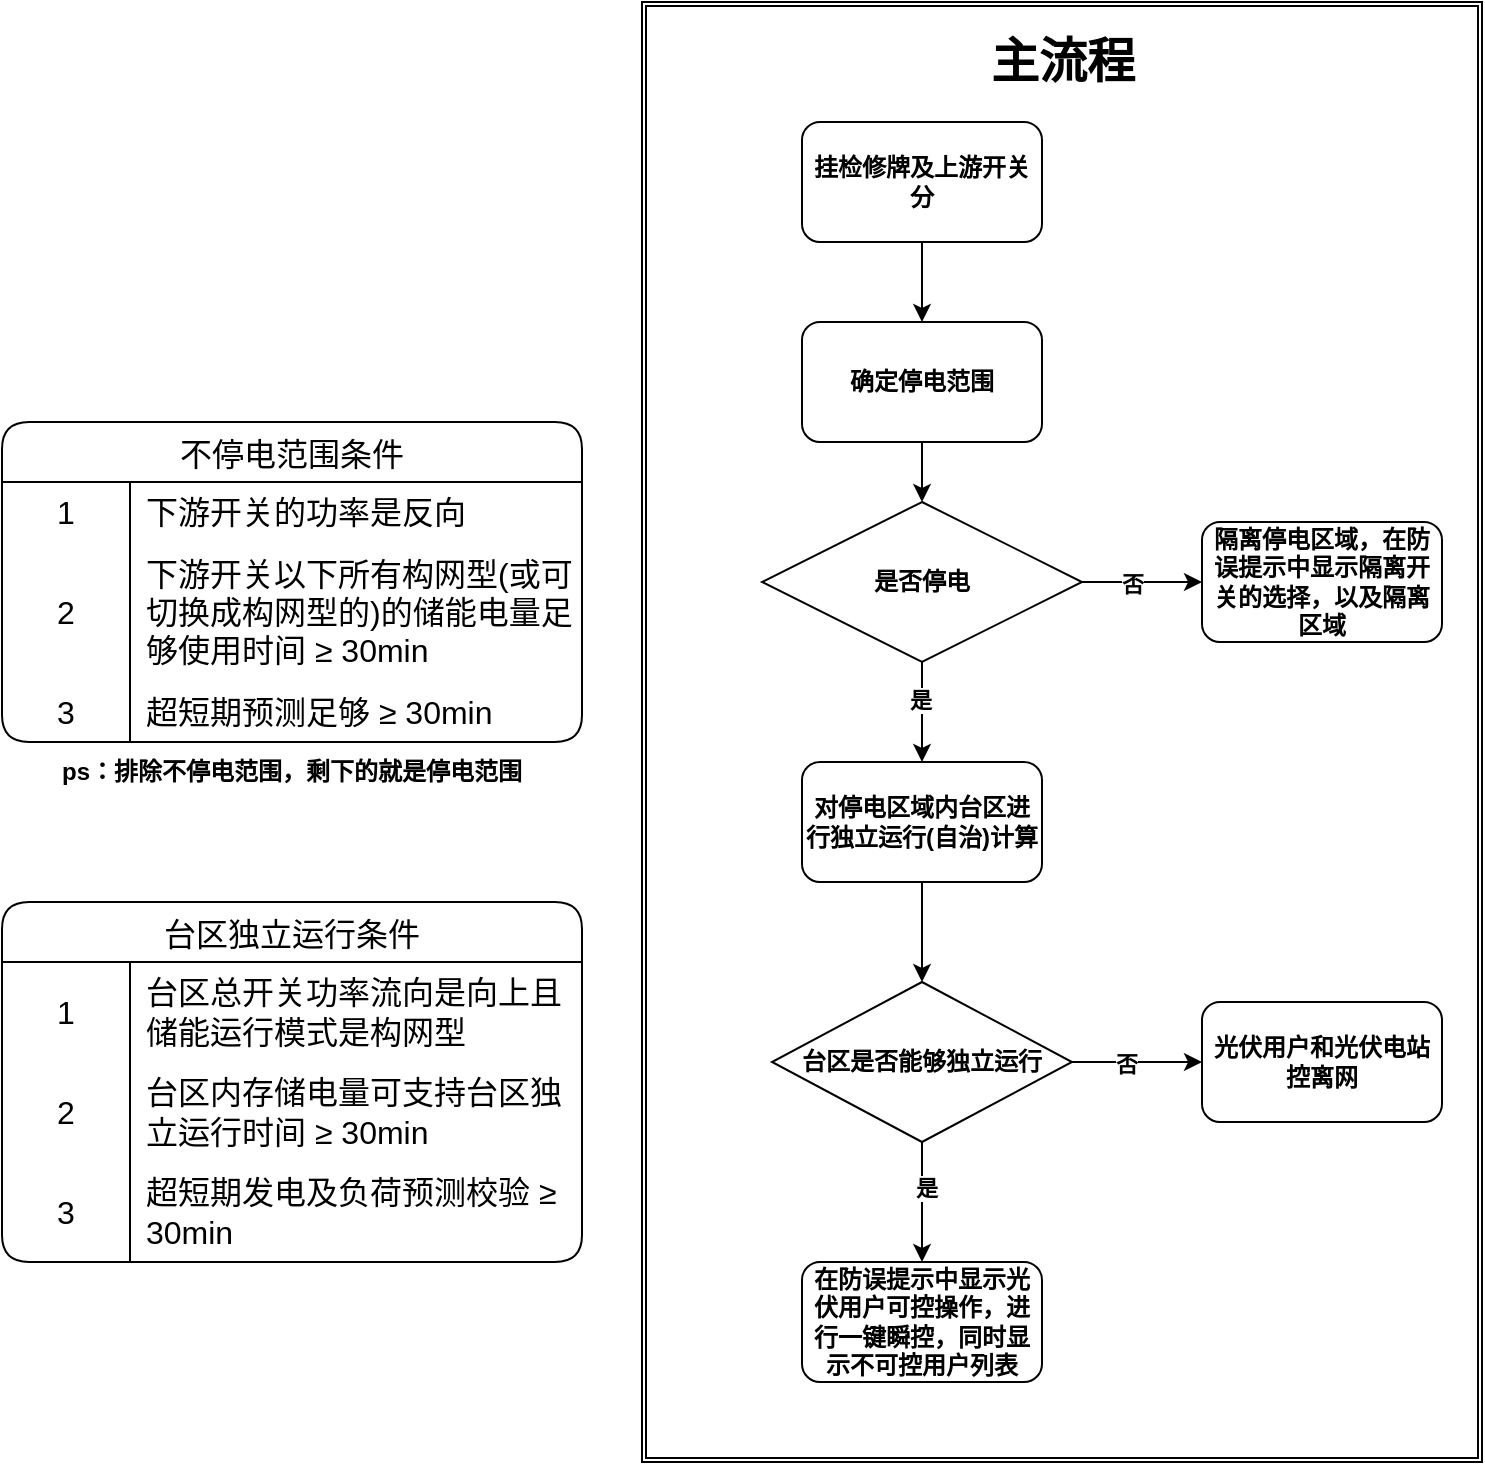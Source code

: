 <mxfile version="22.1.5" type="github">
  <diagram id="C5RBs43oDa-KdzZeNtuy" name="Page-1">
    <mxGraphModel dx="1877" dy="1734" grid="1" gridSize="10" guides="1" tooltips="1" connect="0" arrows="1" fold="1" page="1" pageScale="1" pageWidth="827" pageHeight="1169" math="0" shadow="0">
      <root>
        <mxCell id="WIyWlLk6GJQsqaUBKTNV-0" />
        <mxCell id="WIyWlLk6GJQsqaUBKTNV-1" parent="WIyWlLk6GJQsqaUBKTNV-0" />
        <mxCell id="685tumIucb2wH4SIrYt--36" value="" style="shape=ext;double=1;rounded=0;whiteSpace=wrap;html=1;fontStyle=1" vertex="1" parent="WIyWlLk6GJQsqaUBKTNV-1">
          <mxGeometry x="190" y="-20" width="420" height="730" as="geometry" />
        </mxCell>
        <mxCell id="685tumIucb2wH4SIrYt--3" value="" style="edgeStyle=orthogonalEdgeStyle;rounded=0;orthogonalLoop=1;jettySize=auto;html=1;fontStyle=1" edge="1" parent="WIyWlLk6GJQsqaUBKTNV-1" source="685tumIucb2wH4SIrYt--1" target="685tumIucb2wH4SIrYt--2">
          <mxGeometry relative="1" as="geometry" />
        </mxCell>
        <mxCell id="685tumIucb2wH4SIrYt--1" value="&lt;span&gt;挂检修牌及上游开关分&lt;/span&gt;" style="rounded=1;whiteSpace=wrap;html=1;fontStyle=1" vertex="1" parent="WIyWlLk6GJQsqaUBKTNV-1">
          <mxGeometry x="270" y="40" width="120" height="60" as="geometry" />
        </mxCell>
        <mxCell id="685tumIucb2wH4SIrYt--5" value="" style="edgeStyle=orthogonalEdgeStyle;rounded=0;orthogonalLoop=1;jettySize=auto;html=1;fontStyle=1" edge="1" parent="WIyWlLk6GJQsqaUBKTNV-1" source="685tumIucb2wH4SIrYt--2" target="685tumIucb2wH4SIrYt--4">
          <mxGeometry relative="1" as="geometry" />
        </mxCell>
        <mxCell id="685tumIucb2wH4SIrYt--2" value="确定停电范围" style="whiteSpace=wrap;html=1;rounded=1;fontStyle=1" vertex="1" parent="WIyWlLk6GJQsqaUBKTNV-1">
          <mxGeometry x="270" y="140" width="120" height="60" as="geometry" />
        </mxCell>
        <mxCell id="685tumIucb2wH4SIrYt--7" value="" style="edgeStyle=orthogonalEdgeStyle;rounded=0;orthogonalLoop=1;jettySize=auto;html=1;fontStyle=1" edge="1" parent="WIyWlLk6GJQsqaUBKTNV-1" source="685tumIucb2wH4SIrYt--4" target="685tumIucb2wH4SIrYt--6">
          <mxGeometry relative="1" as="geometry" />
        </mxCell>
        <mxCell id="685tumIucb2wH4SIrYt--8" value="否" style="edgeLabel;html=1;align=center;verticalAlign=middle;resizable=0;points=[];fontStyle=1" vertex="1" connectable="0" parent="685tumIucb2wH4SIrYt--7">
          <mxGeometry x="-0.173" y="-1" relative="1" as="geometry">
            <mxPoint as="offset" />
          </mxGeometry>
        </mxCell>
        <mxCell id="685tumIucb2wH4SIrYt--10" value="" style="edgeStyle=orthogonalEdgeStyle;rounded=0;orthogonalLoop=1;jettySize=auto;html=1;fontStyle=1" edge="1" parent="WIyWlLk6GJQsqaUBKTNV-1" source="685tumIucb2wH4SIrYt--4" target="685tumIucb2wH4SIrYt--9">
          <mxGeometry relative="1" as="geometry" />
        </mxCell>
        <mxCell id="685tumIucb2wH4SIrYt--12" value="是" style="edgeLabel;html=1;align=center;verticalAlign=middle;resizable=0;points=[];fontStyle=1" vertex="1" connectable="0" parent="685tumIucb2wH4SIrYt--10">
          <mxGeometry x="-0.24" y="-1" relative="1" as="geometry">
            <mxPoint as="offset" />
          </mxGeometry>
        </mxCell>
        <mxCell id="685tumIucb2wH4SIrYt--4" value="是否停电" style="rhombus;whiteSpace=wrap;html=1;fontStyle=1" vertex="1" parent="WIyWlLk6GJQsqaUBKTNV-1">
          <mxGeometry x="250" y="230" width="160" height="80" as="geometry" />
        </mxCell>
        <mxCell id="685tumIucb2wH4SIrYt--6" value="隔离停电区域，在防误提示中显示隔离开关的选择，以及隔离区域" style="whiteSpace=wrap;html=1;rounded=1;fontStyle=1" vertex="1" parent="WIyWlLk6GJQsqaUBKTNV-1">
          <mxGeometry x="470" y="240" width="120" height="60" as="geometry" />
        </mxCell>
        <mxCell id="685tumIucb2wH4SIrYt--14" value="" style="edgeStyle=orthogonalEdgeStyle;rounded=0;orthogonalLoop=1;jettySize=auto;html=1;fontStyle=1" edge="1" parent="WIyWlLk6GJQsqaUBKTNV-1" source="685tumIucb2wH4SIrYt--9" target="685tumIucb2wH4SIrYt--13">
          <mxGeometry relative="1" as="geometry" />
        </mxCell>
        <mxCell id="685tumIucb2wH4SIrYt--9" value="对停电区域内台区进行独立运行(自治)计算" style="whiteSpace=wrap;html=1;rounded=1;fontStyle=1" vertex="1" parent="WIyWlLk6GJQsqaUBKTNV-1">
          <mxGeometry x="270" y="360" width="120" height="60" as="geometry" />
        </mxCell>
        <mxCell id="685tumIucb2wH4SIrYt--16" value="" style="edgeStyle=orthogonalEdgeStyle;rounded=0;orthogonalLoop=1;jettySize=auto;html=1;fontStyle=1" edge="1" parent="WIyWlLk6GJQsqaUBKTNV-1" source="685tumIucb2wH4SIrYt--13" target="685tumIucb2wH4SIrYt--15">
          <mxGeometry relative="1" as="geometry" />
        </mxCell>
        <mxCell id="685tumIucb2wH4SIrYt--24" value="否" style="edgeLabel;html=1;align=center;verticalAlign=middle;resizable=0;points=[];fontStyle=1" vertex="1" connectable="0" parent="685tumIucb2wH4SIrYt--16">
          <mxGeometry x="-0.175" y="-1" relative="1" as="geometry">
            <mxPoint as="offset" />
          </mxGeometry>
        </mxCell>
        <mxCell id="685tumIucb2wH4SIrYt--19" value="" style="edgeStyle=orthogonalEdgeStyle;rounded=0;orthogonalLoop=1;jettySize=auto;html=1;fontStyle=1" edge="1" parent="WIyWlLk6GJQsqaUBKTNV-1" source="685tumIucb2wH4SIrYt--13" target="685tumIucb2wH4SIrYt--18">
          <mxGeometry relative="1" as="geometry" />
        </mxCell>
        <mxCell id="685tumIucb2wH4SIrYt--23" value="是" style="edgeLabel;html=1;align=center;verticalAlign=middle;resizable=0;points=[];fontStyle=1" vertex="1" connectable="0" parent="685tumIucb2wH4SIrYt--19">
          <mxGeometry x="-0.233" y="2" relative="1" as="geometry">
            <mxPoint as="offset" />
          </mxGeometry>
        </mxCell>
        <mxCell id="685tumIucb2wH4SIrYt--13" value="台区是否能够独立运行" style="rhombus;whiteSpace=wrap;html=1;fontStyle=1" vertex="1" parent="WIyWlLk6GJQsqaUBKTNV-1">
          <mxGeometry x="255" y="470" width="150" height="80" as="geometry" />
        </mxCell>
        <mxCell id="685tumIucb2wH4SIrYt--15" value="光伏用户和光伏电站控离网" style="whiteSpace=wrap;html=1;rounded=1;fontStyle=1" vertex="1" parent="WIyWlLk6GJQsqaUBKTNV-1">
          <mxGeometry x="470" y="480" width="120" height="60" as="geometry" />
        </mxCell>
        <mxCell id="685tumIucb2wH4SIrYt--18" value="在防误提示中显示光伏用户可控操作，进行一键瞬控，同时显示不可控用户列表" style="whiteSpace=wrap;html=1;rounded=1;fontStyle=1" vertex="1" parent="WIyWlLk6GJQsqaUBKTNV-1">
          <mxGeometry x="270" y="610" width="120" height="60" as="geometry" />
        </mxCell>
        <mxCell id="685tumIucb2wH4SIrYt--26" value="不停电范围条件" style="shape=table;startSize=30;container=1;collapsible=0;childLayout=tableLayout;fixedRows=1;rowLines=0;fontStyle=0;fontSize=16;rounded=1;shadow=0;" vertex="1" parent="WIyWlLk6GJQsqaUBKTNV-1">
          <mxGeometry x="-130" y="190" width="290" height="160" as="geometry" />
        </mxCell>
        <mxCell id="685tumIucb2wH4SIrYt--27" value="" style="shape=tableRow;horizontal=0;startSize=0;swimlaneHead=0;swimlaneBody=0;top=0;left=0;bottom=0;right=0;collapsible=0;dropTarget=0;fillColor=none;points=[[0,0.5],[1,0.5]];portConstraint=eastwest;strokeColor=inherit;fontSize=16;" vertex="1" parent="685tumIucb2wH4SIrYt--26">
          <mxGeometry y="30" width="290" height="30" as="geometry" />
        </mxCell>
        <mxCell id="685tumIucb2wH4SIrYt--28" value="1" style="shape=partialRectangle;html=1;whiteSpace=wrap;connectable=0;fillColor=none;top=0;left=0;bottom=0;right=0;overflow=hidden;pointerEvents=1;strokeColor=inherit;fontSize=16;" vertex="1" parent="685tumIucb2wH4SIrYt--27">
          <mxGeometry width="64" height="30" as="geometry">
            <mxRectangle width="64" height="30" as="alternateBounds" />
          </mxGeometry>
        </mxCell>
        <mxCell id="685tumIucb2wH4SIrYt--29" value="下游开关的功率是反向" style="shape=partialRectangle;html=1;whiteSpace=wrap;connectable=0;fillColor=none;top=0;left=0;bottom=0;right=0;align=left;spacingLeft=6;overflow=hidden;strokeColor=inherit;fontSize=16;" vertex="1" parent="685tumIucb2wH4SIrYt--27">
          <mxGeometry x="64" width="226" height="30" as="geometry">
            <mxRectangle width="226" height="30" as="alternateBounds" />
          </mxGeometry>
        </mxCell>
        <mxCell id="685tumIucb2wH4SIrYt--30" value="" style="shape=tableRow;horizontal=0;startSize=0;swimlaneHead=0;swimlaneBody=0;top=0;left=0;bottom=0;right=0;collapsible=0;dropTarget=0;fillColor=none;points=[[0,0.5],[1,0.5]];portConstraint=eastwest;strokeColor=inherit;fontSize=16;" vertex="1" parent="685tumIucb2wH4SIrYt--26">
          <mxGeometry y="60" width="290" height="70" as="geometry" />
        </mxCell>
        <mxCell id="685tumIucb2wH4SIrYt--31" value="2" style="shape=partialRectangle;html=1;whiteSpace=wrap;connectable=0;fillColor=none;top=0;left=0;bottom=0;right=0;overflow=hidden;strokeColor=inherit;fontSize=16;" vertex="1" parent="685tumIucb2wH4SIrYt--30">
          <mxGeometry width="64" height="70" as="geometry">
            <mxRectangle width="64" height="70" as="alternateBounds" />
          </mxGeometry>
        </mxCell>
        <mxCell id="685tumIucb2wH4SIrYt--32" value="下游开关以下所有构网型(或可切换成构网型的)的储能电量足够使用时间 ≥ 30min" style="shape=partialRectangle;html=1;whiteSpace=wrap;connectable=0;fillColor=none;top=0;left=0;bottom=0;right=0;align=left;spacingLeft=6;overflow=hidden;strokeColor=inherit;fontSize=16;" vertex="1" parent="685tumIucb2wH4SIrYt--30">
          <mxGeometry x="64" width="226" height="70" as="geometry">
            <mxRectangle width="226" height="70" as="alternateBounds" />
          </mxGeometry>
        </mxCell>
        <mxCell id="685tumIucb2wH4SIrYt--33" value="" style="shape=tableRow;horizontal=0;startSize=0;swimlaneHead=0;swimlaneBody=0;top=0;left=0;bottom=0;right=0;collapsible=0;dropTarget=0;fillColor=none;points=[[0,0.5],[1,0.5]];portConstraint=eastwest;strokeColor=inherit;fontSize=16;" vertex="1" parent="685tumIucb2wH4SIrYt--26">
          <mxGeometry y="130" width="290" height="30" as="geometry" />
        </mxCell>
        <mxCell id="685tumIucb2wH4SIrYt--34" value="3" style="shape=partialRectangle;html=1;whiteSpace=wrap;connectable=0;fillColor=none;top=0;left=0;bottom=0;right=0;overflow=hidden;strokeColor=inherit;fontSize=16;" vertex="1" parent="685tumIucb2wH4SIrYt--33">
          <mxGeometry width="64" height="30" as="geometry">
            <mxRectangle width="64" height="30" as="alternateBounds" />
          </mxGeometry>
        </mxCell>
        <mxCell id="685tumIucb2wH4SIrYt--35" value="超短期预测足够 ≥ 30min" style="shape=partialRectangle;html=1;whiteSpace=wrap;connectable=0;fillColor=none;top=0;left=0;bottom=0;right=0;align=left;spacingLeft=6;overflow=hidden;strokeColor=inherit;fontSize=16;" vertex="1" parent="685tumIucb2wH4SIrYt--33">
          <mxGeometry x="64" width="226" height="30" as="geometry">
            <mxRectangle width="226" height="30" as="alternateBounds" />
          </mxGeometry>
        </mxCell>
        <mxCell id="685tumIucb2wH4SIrYt--37" value="主流程" style="text;strokeColor=none;fillColor=none;html=1;fontSize=24;fontStyle=1;verticalAlign=middle;align=center;" vertex="1" parent="WIyWlLk6GJQsqaUBKTNV-1">
          <mxGeometry x="350" y="-10" width="100" height="40" as="geometry" />
        </mxCell>
        <mxCell id="685tumIucb2wH4SIrYt--39" value="&lt;b&gt;ps：排除不停电范围，剩下的就是停电范围&lt;/b&gt;" style="text;html=1;strokeColor=none;fillColor=none;align=center;verticalAlign=middle;whiteSpace=wrap;rounded=0;" vertex="1" parent="WIyWlLk6GJQsqaUBKTNV-1">
          <mxGeometry x="-105" y="350" width="240" height="30" as="geometry" />
        </mxCell>
        <mxCell id="685tumIucb2wH4SIrYt--40" value="台区独立运行条件" style="shape=table;startSize=30;container=1;collapsible=0;childLayout=tableLayout;fixedRows=1;rowLines=0;fontStyle=0;fontSize=16;rounded=1;shadow=0;" vertex="1" parent="WIyWlLk6GJQsqaUBKTNV-1">
          <mxGeometry x="-130" y="430" width="290" height="180" as="geometry" />
        </mxCell>
        <mxCell id="685tumIucb2wH4SIrYt--41" value="" style="shape=tableRow;horizontal=0;startSize=0;swimlaneHead=0;swimlaneBody=0;top=0;left=0;bottom=0;right=0;collapsible=0;dropTarget=0;fillColor=none;points=[[0,0.5],[1,0.5]];portConstraint=eastwest;strokeColor=inherit;fontSize=16;" vertex="1" parent="685tumIucb2wH4SIrYt--40">
          <mxGeometry y="30" width="290" height="50" as="geometry" />
        </mxCell>
        <mxCell id="685tumIucb2wH4SIrYt--42" value="1" style="shape=partialRectangle;html=1;whiteSpace=wrap;connectable=0;fillColor=none;top=0;left=0;bottom=0;right=0;overflow=hidden;pointerEvents=1;strokeColor=inherit;fontSize=16;" vertex="1" parent="685tumIucb2wH4SIrYt--41">
          <mxGeometry width="64" height="50" as="geometry">
            <mxRectangle width="64" height="50" as="alternateBounds" />
          </mxGeometry>
        </mxCell>
        <mxCell id="685tumIucb2wH4SIrYt--43" value="台区总开关功率流向是向上且储能运行模式是构网型" style="shape=partialRectangle;html=1;whiteSpace=wrap;connectable=0;fillColor=none;top=0;left=0;bottom=0;right=0;align=left;spacingLeft=6;overflow=hidden;strokeColor=inherit;fontSize=16;" vertex="1" parent="685tumIucb2wH4SIrYt--41">
          <mxGeometry x="64" width="226" height="50" as="geometry">
            <mxRectangle width="226" height="50" as="alternateBounds" />
          </mxGeometry>
        </mxCell>
        <mxCell id="685tumIucb2wH4SIrYt--44" value="" style="shape=tableRow;horizontal=0;startSize=0;swimlaneHead=0;swimlaneBody=0;top=0;left=0;bottom=0;right=0;collapsible=0;dropTarget=0;fillColor=none;points=[[0,0.5],[1,0.5]];portConstraint=eastwest;strokeColor=inherit;fontSize=16;" vertex="1" parent="685tumIucb2wH4SIrYt--40">
          <mxGeometry y="80" width="290" height="50" as="geometry" />
        </mxCell>
        <mxCell id="685tumIucb2wH4SIrYt--45" value="2" style="shape=partialRectangle;html=1;whiteSpace=wrap;connectable=0;fillColor=none;top=0;left=0;bottom=0;right=0;overflow=hidden;strokeColor=inherit;fontSize=16;" vertex="1" parent="685tumIucb2wH4SIrYt--44">
          <mxGeometry width="64" height="50" as="geometry">
            <mxRectangle width="64" height="50" as="alternateBounds" />
          </mxGeometry>
        </mxCell>
        <mxCell id="685tumIucb2wH4SIrYt--46" value="台区内存储电量可支持台区独立运行时间 ≥ 30min" style="shape=partialRectangle;html=1;whiteSpace=wrap;connectable=0;fillColor=none;top=0;left=0;bottom=0;right=0;align=left;spacingLeft=6;overflow=hidden;strokeColor=inherit;fontSize=16;" vertex="1" parent="685tumIucb2wH4SIrYt--44">
          <mxGeometry x="64" width="226" height="50" as="geometry">
            <mxRectangle width="226" height="50" as="alternateBounds" />
          </mxGeometry>
        </mxCell>
        <mxCell id="685tumIucb2wH4SIrYt--47" value="" style="shape=tableRow;horizontal=0;startSize=0;swimlaneHead=0;swimlaneBody=0;top=0;left=0;bottom=0;right=0;collapsible=0;dropTarget=0;fillColor=none;points=[[0,0.5],[1,0.5]];portConstraint=eastwest;strokeColor=inherit;fontSize=16;" vertex="1" parent="685tumIucb2wH4SIrYt--40">
          <mxGeometry y="130" width="290" height="50" as="geometry" />
        </mxCell>
        <mxCell id="685tumIucb2wH4SIrYt--48" value="3" style="shape=partialRectangle;html=1;whiteSpace=wrap;connectable=0;fillColor=none;top=0;left=0;bottom=0;right=0;overflow=hidden;strokeColor=inherit;fontSize=16;" vertex="1" parent="685tumIucb2wH4SIrYt--47">
          <mxGeometry width="64" height="50" as="geometry">
            <mxRectangle width="64" height="50" as="alternateBounds" />
          </mxGeometry>
        </mxCell>
        <mxCell id="685tumIucb2wH4SIrYt--49" value="超短期发电及负荷预测校验 ≥ 30min" style="shape=partialRectangle;html=1;whiteSpace=wrap;connectable=0;fillColor=none;top=0;left=0;bottom=0;right=0;align=left;spacingLeft=6;overflow=hidden;strokeColor=inherit;fontSize=16;" vertex="1" parent="685tumIucb2wH4SIrYt--47">
          <mxGeometry x="64" width="226" height="50" as="geometry">
            <mxRectangle width="226" height="50" as="alternateBounds" />
          </mxGeometry>
        </mxCell>
      </root>
    </mxGraphModel>
  </diagram>
</mxfile>

